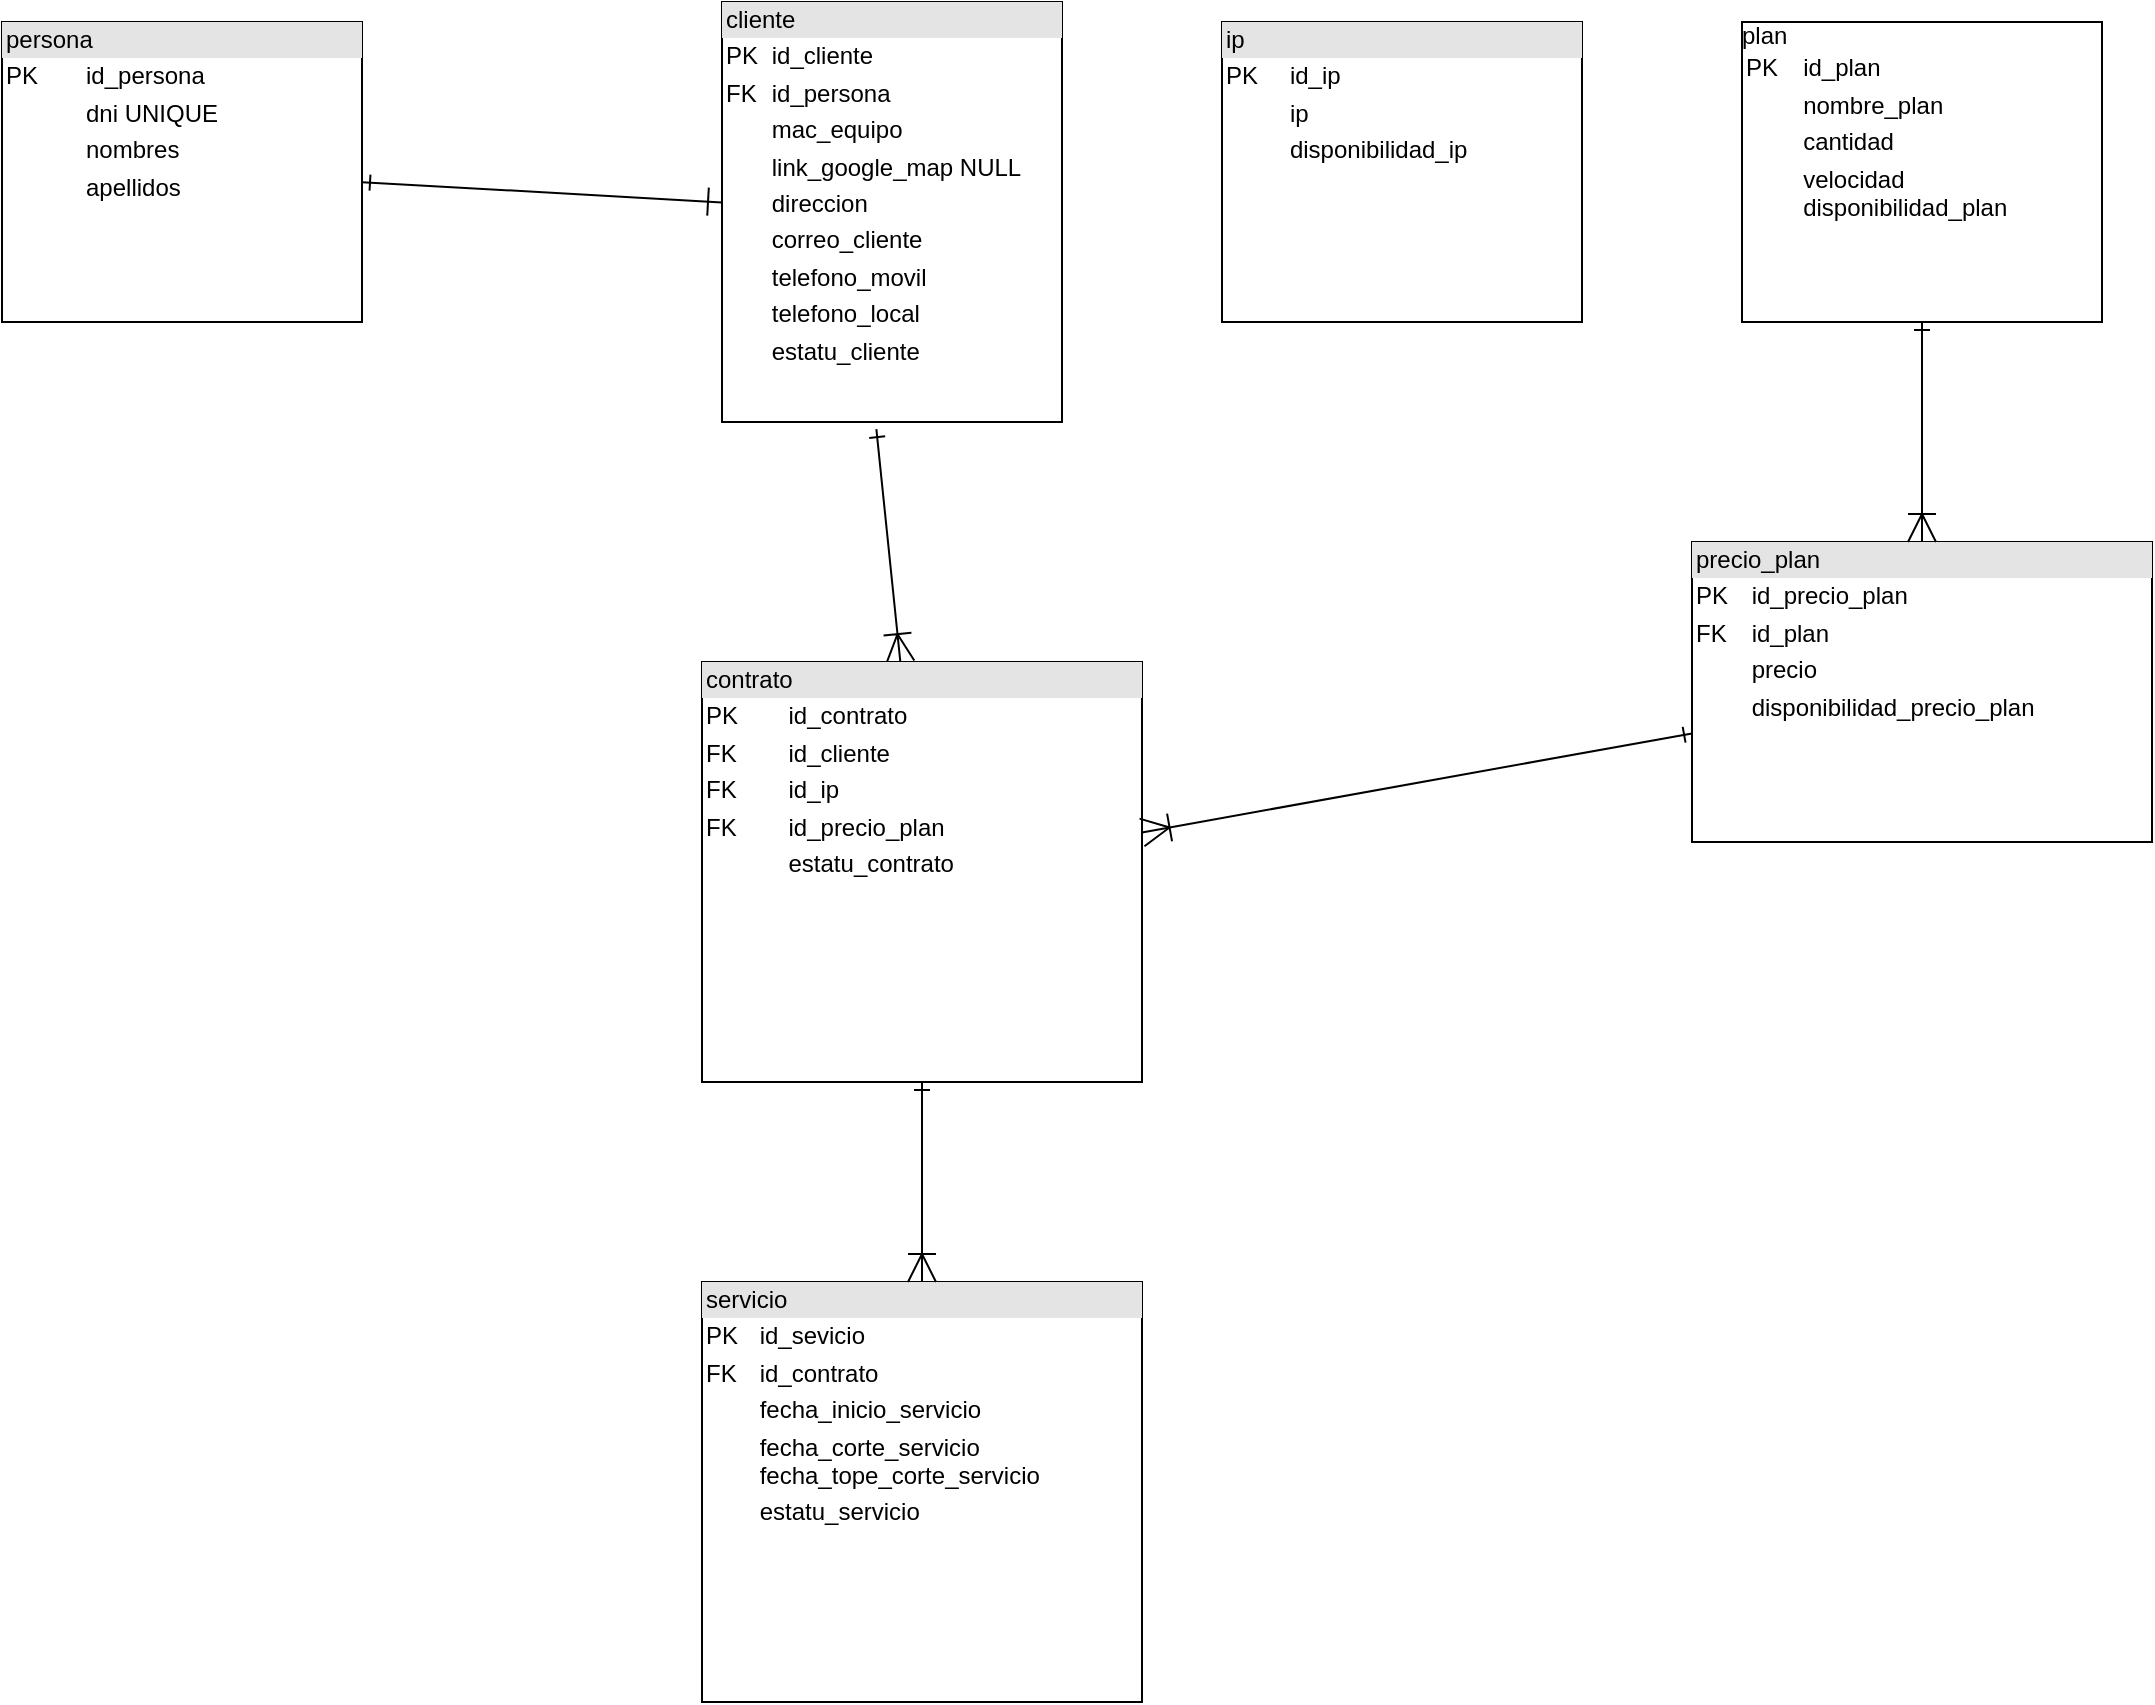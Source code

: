 <mxfile version="18.1.3" type="device"><diagram id="G_g6xVPPiWVW7kTHC0Cl" name="Page-1"><mxGraphModel dx="2249" dy="820" grid="1" gridSize="10" guides="1" tooltips="1" connect="1" arrows="1" fold="1" page="1" pageScale="1" pageWidth="827" pageHeight="1169" math="0" shadow="0"><root><mxCell id="0"/><mxCell id="1" parent="0"/><mxCell id="6s7Ls0yAr1kwPhNSNLK--1" value="&lt;div style=&quot;box-sizing:border-box;width:100%;background:#e4e4e4;padding:2px;&quot;&gt;persona&lt;/div&gt;&lt;table style=&quot;width:100%;font-size:1em;&quot; cellspacing=&quot;0&quot; cellpadding=&quot;2&quot;&gt;&lt;tbody&gt;&lt;tr&gt;&lt;td&gt;PK&lt;br&gt;&lt;/td&gt;&lt;td&gt;id_persona&lt;br&gt;&lt;/td&gt;&lt;/tr&gt;&lt;tr&gt;&lt;td&gt;&lt;br&gt;&lt;/td&gt;&lt;td&gt;dni UNIQUE&lt;br&gt;&lt;/td&gt;&lt;/tr&gt;&lt;tr&gt;&lt;td&gt;&lt;br&gt;&lt;/td&gt;&lt;td&gt;nombres&lt;br&gt;&lt;/td&gt;&lt;/tr&gt;&lt;tr&gt;&lt;td&gt;&lt;br&gt;&lt;/td&gt;&lt;td&gt;apellidos&lt;br&gt;&lt;/td&gt;&lt;/tr&gt;&lt;tr&gt;&lt;td&gt;&lt;br&gt;&lt;/td&gt;&lt;td&gt;&lt;br&gt;&lt;/td&gt;&lt;/tr&gt;&lt;/tbody&gt;&lt;/table&gt;" style="verticalAlign=top;align=left;overflow=fill;html=1;" vertex="1" parent="1"><mxGeometry x="-200" y="90" width="180" height="150" as="geometry"/></mxCell><mxCell id="6s7Ls0yAr1kwPhNSNLK--2" value="&lt;div style=&quot;box-sizing:border-box;width:100%;background:#e4e4e4;padding:2px;&quot;&gt;cliente&lt;br&gt;&lt;/div&gt;&lt;table style=&quot;width:100%;font-size:1em;&quot; cellspacing=&quot;0&quot; cellpadding=&quot;2&quot;&gt;&lt;tbody&gt;&lt;tr&gt;&lt;td&gt;PK&lt;br&gt;&lt;/td&gt;&lt;td&gt;id_cliente&lt;br&gt;&lt;/td&gt;&lt;/tr&gt;&lt;tr&gt;&lt;td&gt;FK&lt;br&gt;&lt;/td&gt;&lt;td&gt;id_persona&lt;br&gt;&lt;/td&gt;&lt;/tr&gt;&lt;tr&gt;&lt;td&gt;&lt;br&gt;&lt;/td&gt;&lt;td&gt;mac_equipo&lt;br&gt;&lt;/td&gt;&lt;/tr&gt;&lt;tr&gt;&lt;td&gt;&lt;br&gt;&lt;/td&gt;&lt;td&gt;link_google_map NULL&lt;br&gt;&lt;/td&gt;&lt;/tr&gt;&lt;tr&gt;&lt;td&gt;&lt;br&gt;&lt;/td&gt;&lt;td&gt;direccion&lt;br&gt;&lt;/td&gt;&lt;/tr&gt;&lt;tr&gt;&lt;td&gt;&lt;br&gt;&lt;/td&gt;&lt;td&gt;correo_cliente&lt;br&gt;&lt;/td&gt;&lt;/tr&gt;&lt;tr&gt;&lt;td&gt;&lt;br&gt;&lt;/td&gt;&lt;td&gt;telefono_movil&lt;br&gt;&lt;/td&gt;&lt;/tr&gt;&lt;tr&gt;&lt;td&gt;&lt;br&gt;&lt;/td&gt;&lt;td&gt;telefono_local&lt;/td&gt;&lt;/tr&gt;&lt;tr&gt;&lt;td&gt;&lt;br&gt;&lt;/td&gt;&lt;td&gt;estatu_cliente&lt;br&gt;&lt;/td&gt;&lt;/tr&gt;&lt;/tbody&gt;&lt;/table&gt;" style="verticalAlign=top;align=left;overflow=fill;html=1;" vertex="1" parent="1"><mxGeometry x="160" y="80" width="170" height="210" as="geometry"/></mxCell><mxCell id="6s7Ls0yAr1kwPhNSNLK--3" value="&lt;div style=&quot;box-sizing:border-box;width:100%;background:#e4e4e4;padding:2px;&quot;&gt;ip&lt;/div&gt;&lt;table style=&quot;width:100%;font-size:1em;&quot; cellspacing=&quot;0&quot; cellpadding=&quot;2&quot;&gt;&lt;tbody&gt;&lt;tr&gt;&lt;td&gt;PK&lt;br&gt;&lt;/td&gt;&lt;td&gt;id_ip&lt;br&gt;&lt;/td&gt;&lt;/tr&gt;&lt;tr&gt;&lt;td&gt;&lt;br&gt;&lt;/td&gt;&lt;td&gt;ip&lt;br&gt;&lt;/td&gt;&lt;/tr&gt;&lt;tr&gt;&lt;td&gt;&lt;br&gt;&lt;/td&gt;&lt;td&gt;disponibilidad_ip&lt;br&gt;&lt;/td&gt;&lt;/tr&gt;&lt;tr&gt;&lt;td&gt;&lt;br&gt;&lt;/td&gt;&lt;td&gt;&lt;br&gt;&lt;/td&gt;&lt;/tr&gt;&lt;/tbody&gt;&lt;/table&gt;" style="verticalAlign=top;align=left;overflow=fill;html=1;" vertex="1" parent="1"><mxGeometry x="410" y="90" width="180" height="150" as="geometry"/></mxCell><mxCell id="6s7Ls0yAr1kwPhNSNLK--4" value="plan&lt;table style=&quot;width:100%;font-size:1em;&quot; cellspacing=&quot;0&quot; cellpadding=&quot;2&quot;&gt;&lt;tbody&gt;&lt;tr&gt;&lt;td&gt;PK&lt;br&gt;&lt;/td&gt;&lt;td&gt;id_plan&lt;br&gt;&lt;/td&gt;&lt;/tr&gt;&lt;tr&gt;&lt;td&gt;&lt;br&gt;&lt;/td&gt;&lt;td&gt;nombre_plan&lt;br&gt;&lt;/td&gt;&lt;/tr&gt;&lt;tr&gt;&lt;td&gt;&lt;br&gt;&lt;/td&gt;&lt;td&gt;cantidad&lt;br&gt;&lt;/td&gt;&lt;/tr&gt;&lt;tr&gt;&lt;td&gt;&lt;br&gt;&lt;/td&gt;&lt;td&gt;velocidad&lt;br&gt;disponibilidad_plan&lt;br&gt;&lt;/td&gt;&lt;/tr&gt;&lt;/tbody&gt;&lt;/table&gt;" style="verticalAlign=top;align=left;overflow=fill;html=1;" vertex="1" parent="1"><mxGeometry x="670" y="90" width="180" height="150" as="geometry"/></mxCell><mxCell id="6s7Ls0yAr1kwPhNSNLK--5" value="&lt;div style=&quot;box-sizing:border-box;width:100%;background:#e4e4e4;padding:2px;&quot;&gt;servicio&lt;br&gt;&lt;/div&gt;&lt;table style=&quot;width:100%;font-size:1em;&quot; cellspacing=&quot;0&quot; cellpadding=&quot;2&quot;&gt;&lt;tbody&gt;&lt;tr&gt;&lt;td&gt;PK&lt;br&gt;&lt;/td&gt;&lt;td&gt;id_sevicio&lt;br&gt;&lt;/td&gt;&lt;/tr&gt;&lt;tr&gt;&lt;td&gt;FK&lt;br&gt;&lt;/td&gt;&lt;td&gt;id_contrato&lt;/td&gt;&lt;/tr&gt;&lt;tr&gt;&lt;td&gt;&lt;br&gt;&lt;/td&gt;&lt;td&gt;fecha_inicio_servicio&lt;br&gt;&lt;/td&gt;&lt;/tr&gt;&lt;tr&gt;&lt;td&gt;&lt;br&gt;&lt;/td&gt;&lt;td&gt;fecha_corte_servicio&lt;br&gt;fecha_tope_corte_servicio&lt;/td&gt;&lt;/tr&gt;&lt;tr&gt;&lt;td&gt;&lt;br&gt;&lt;/td&gt;&lt;td&gt;estatu_servicio&lt;/td&gt;&lt;/tr&gt;&lt;tr&gt;&lt;td&gt;&lt;br&gt;&lt;/td&gt;&lt;td&gt;&lt;br&gt;&lt;/td&gt;&lt;/tr&gt;&lt;tr&gt;&lt;td&gt;&lt;br&gt;&lt;/td&gt;&lt;td&gt;&lt;br&gt;&lt;/td&gt;&lt;/tr&gt;&lt;/tbody&gt;&lt;/table&gt;" style="verticalAlign=top;align=left;overflow=fill;html=1;" vertex="1" parent="1"><mxGeometry x="150" y="720" width="220" height="210" as="geometry"/></mxCell><mxCell id="6s7Ls0yAr1kwPhNSNLK--6" value="&lt;div style=&quot;box-sizing:border-box;width:100%;background:#e4e4e4;padding:2px;&quot;&gt;precio_plan&lt;br&gt;&lt;/div&gt;&lt;table style=&quot;width:100%;font-size:1em;&quot; cellspacing=&quot;0&quot; cellpadding=&quot;2&quot;&gt;&lt;tbody&gt;&lt;tr&gt;&lt;td&gt;PK&lt;br&gt;&lt;/td&gt;&lt;td&gt;id_precio_plan&lt;/td&gt;&lt;/tr&gt;&lt;tr&gt;&lt;td&gt;FK&lt;br&gt;&lt;/td&gt;&lt;td&gt;id_plan&lt;br&gt;&lt;/td&gt;&lt;/tr&gt;&lt;tr&gt;&lt;td&gt;&lt;br&gt;&lt;/td&gt;&lt;td&gt;precio&lt;br&gt;&lt;/td&gt;&lt;/tr&gt;&lt;tr&gt;&lt;td&gt;&lt;br&gt;&lt;/td&gt;&lt;td&gt;disponibilidad_precio_plan&lt;/td&gt;&lt;/tr&gt;&lt;tr&gt;&lt;td&gt;&lt;br&gt;&lt;/td&gt;&lt;td&gt;&lt;br&gt;&lt;/td&gt;&lt;/tr&gt;&lt;/tbody&gt;&lt;/table&gt;" style="verticalAlign=top;align=left;overflow=fill;html=1;" vertex="1" parent="1"><mxGeometry x="645" y="350" width="230" height="150" as="geometry"/></mxCell><mxCell id="6s7Ls0yAr1kwPhNSNLK--7" value="" style="endArrow=ERone;endFill=0;endSize=12;html=1;rounded=0;startArrow=ERone;startFill=0;" edge="1" parent="1" source="6s7Ls0yAr1kwPhNSNLK--1" target="6s7Ls0yAr1kwPhNSNLK--2"><mxGeometry width="160" relative="1" as="geometry"><mxPoint x="-10" y="180" as="sourcePoint"/><mxPoint x="150" y="180" as="targetPoint"/></mxGeometry></mxCell><mxCell id="6s7Ls0yAr1kwPhNSNLK--11" value="" style="endArrow=ERoneToMany;endFill=0;endSize=12;html=1;rounded=0;startArrow=ERone;startFill=0;exitX=0.454;exitY=1.017;exitDx=0;exitDy=0;exitPerimeter=0;" edge="1" parent="1" source="6s7Ls0yAr1kwPhNSNLK--2" target="6s7Ls0yAr1kwPhNSNLK--14"><mxGeometry width="160" relative="1" as="geometry"><mxPoint x="-140.0" y="405.42" as="sourcePoint"/><mxPoint x="-50" y="500.0" as="targetPoint"/></mxGeometry></mxCell><mxCell id="6s7Ls0yAr1kwPhNSNLK--12" value="" style="endArrow=ERoneToMany;endFill=0;endSize=12;html=1;rounded=0;startArrow=ERone;startFill=0;" edge="1" parent="1" source="6s7Ls0yAr1kwPhNSNLK--4" target="6s7Ls0yAr1kwPhNSNLK--6"><mxGeometry width="160" relative="1" as="geometry"><mxPoint x="570.0" y="290" as="sourcePoint"/><mxPoint x="660.0" y="384.58" as="targetPoint"/></mxGeometry></mxCell><mxCell id="6s7Ls0yAr1kwPhNSNLK--14" value="&lt;div style=&quot;box-sizing:border-box;width:100%;background:#e4e4e4;padding:2px;&quot;&gt;contrato&lt;br&gt;&lt;/div&gt;&lt;table style=&quot;width:100%;font-size:1em;&quot; cellspacing=&quot;0&quot; cellpadding=&quot;2&quot;&gt;&lt;tbody&gt;&lt;tr&gt;&lt;td&gt;PK&lt;br&gt;&lt;/td&gt;&lt;td&gt;id_contrato&lt;/td&gt;&lt;/tr&gt;&lt;tr&gt;&lt;td&gt;FK&lt;br&gt;&lt;/td&gt;&lt;td&gt;id_cliente&lt;br&gt;&lt;/td&gt;&lt;/tr&gt;&lt;tr&gt;&lt;td&gt;FK&lt;br&gt;&lt;/td&gt;&lt;td&gt;id_ip&lt;br&gt;&lt;/td&gt;&lt;/tr&gt;&lt;tr&gt;&lt;td&gt;FK&lt;br&gt;&lt;/td&gt;&lt;td&gt;id_precio_plan&lt;br&gt;&lt;/td&gt;&lt;/tr&gt;&lt;tr&gt;&lt;td&gt;&lt;br&gt;&lt;/td&gt;&lt;td&gt;estatu_contrato&lt;/td&gt;&lt;/tr&gt;&lt;tr&gt;&lt;td&gt;&lt;br&gt;&lt;/td&gt;&lt;td&gt;&lt;br&gt;&lt;/td&gt;&lt;/tr&gt;&lt;tr&gt;&lt;td&gt;&lt;br&gt;&lt;/td&gt;&lt;td&gt;&lt;br&gt;&lt;/td&gt;&lt;/tr&gt;&lt;/tbody&gt;&lt;/table&gt;" style="verticalAlign=top;align=left;overflow=fill;html=1;" vertex="1" parent="1"><mxGeometry x="150" y="410" width="220" height="210" as="geometry"/></mxCell><mxCell id="6s7Ls0yAr1kwPhNSNLK--15" value="" style="endArrow=ERoneToMany;endFill=0;endSize=12;html=1;rounded=0;startArrow=ERone;startFill=0;" edge="1" parent="1" source="6s7Ls0yAr1kwPhNSNLK--6" target="6s7Ls0yAr1kwPhNSNLK--14"><mxGeometry width="160" relative="1" as="geometry"><mxPoint x="540.0" y="410.0" as="sourcePoint"/><mxPoint x="551.999" y="526.43" as="targetPoint"/></mxGeometry></mxCell><mxCell id="6s7Ls0yAr1kwPhNSNLK--16" value="" style="endArrow=ERoneToMany;endFill=0;endSize=12;html=1;rounded=0;startArrow=ERone;startFill=0;" edge="1" parent="1" source="6s7Ls0yAr1kwPhNSNLK--14" target="6s7Ls0yAr1kwPhNSNLK--5"><mxGeometry width="160" relative="1" as="geometry"><mxPoint x="675" y="630.0" as="sourcePoint"/><mxPoint x="400" y="679.5" as="targetPoint"/></mxGeometry></mxCell></root></mxGraphModel></diagram></mxfile>